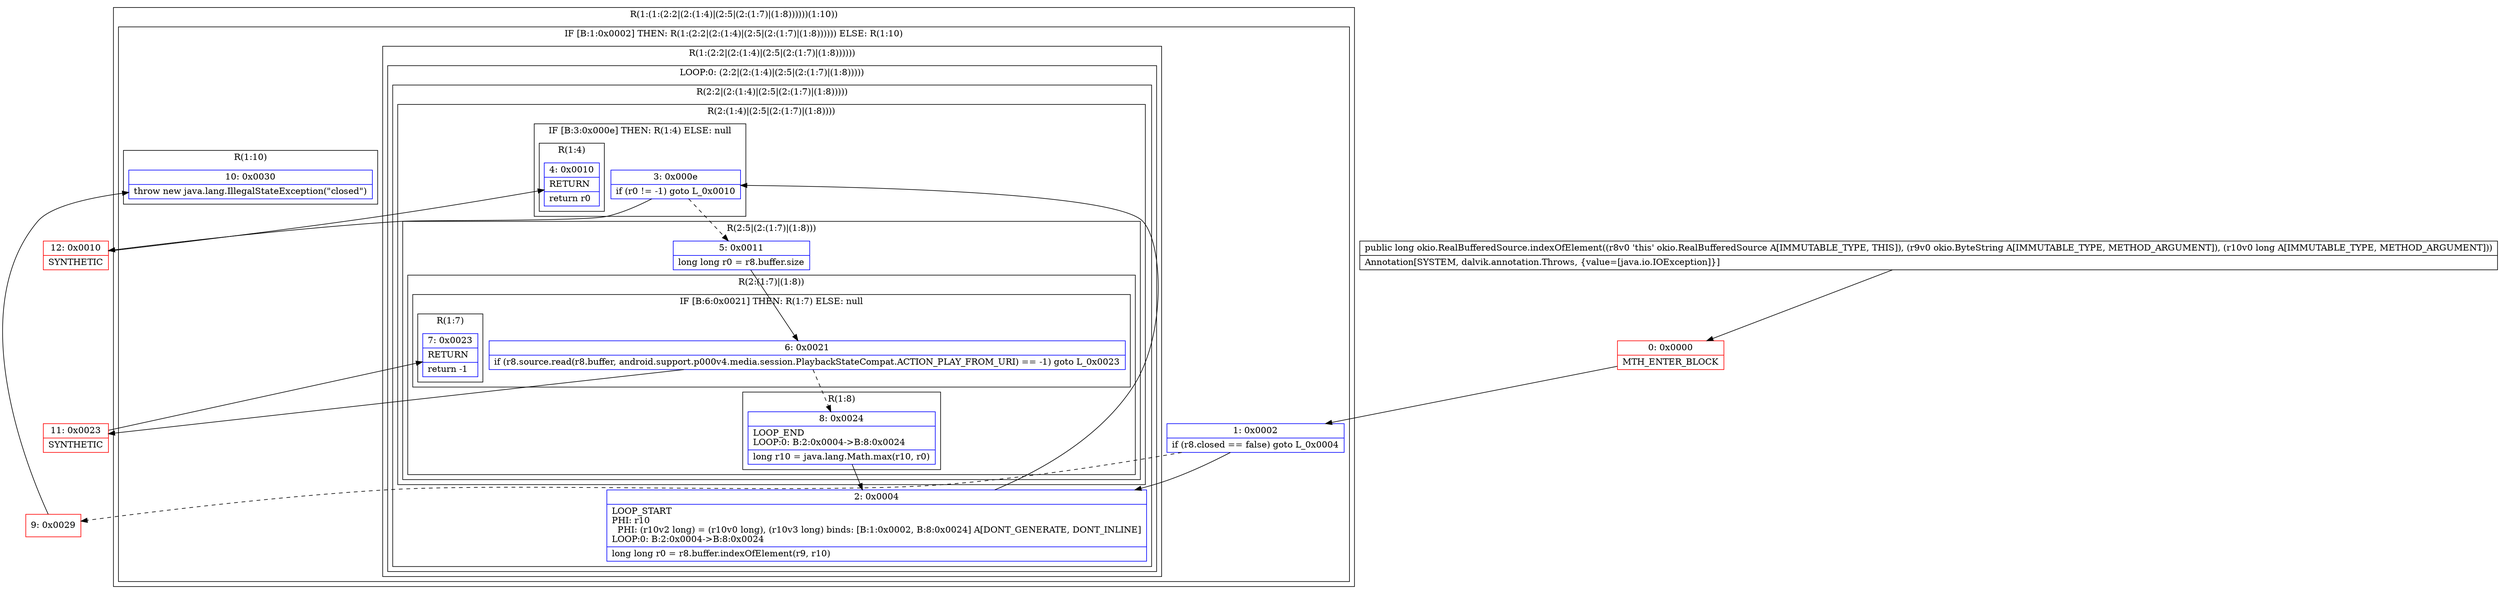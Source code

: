 digraph "CFG forokio.RealBufferedSource.indexOfElement(Lokio\/ByteString;J)J" {
subgraph cluster_Region_249720574 {
label = "R(1:(1:(2:2|(2:(1:4)|(2:5|(2:(1:7)|(1:8))))))(1:10))";
node [shape=record,color=blue];
subgraph cluster_IfRegion_1854965208 {
label = "IF [B:1:0x0002] THEN: R(1:(2:2|(2:(1:4)|(2:5|(2:(1:7)|(1:8)))))) ELSE: R(1:10)";
node [shape=record,color=blue];
Node_1 [shape=record,label="{1\:\ 0x0002|if (r8.closed == false) goto L_0x0004\l}"];
subgraph cluster_Region_1510753539 {
label = "R(1:(2:2|(2:(1:4)|(2:5|(2:(1:7)|(1:8))))))";
node [shape=record,color=blue];
subgraph cluster_LoopRegion_894561491 {
label = "LOOP:0: (2:2|(2:(1:4)|(2:5|(2:(1:7)|(1:8)))))";
node [shape=record,color=blue];
subgraph cluster_Region_1821311514 {
label = "R(2:2|(2:(1:4)|(2:5|(2:(1:7)|(1:8)))))";
node [shape=record,color=blue];
Node_2 [shape=record,label="{2\:\ 0x0004|LOOP_START\lPHI: r10 \l  PHI: (r10v2 long) = (r10v0 long), (r10v3 long) binds: [B:1:0x0002, B:8:0x0024] A[DONT_GENERATE, DONT_INLINE]\lLOOP:0: B:2:0x0004\-\>B:8:0x0024\l|long long r0 = r8.buffer.indexOfElement(r9, r10)\l}"];
subgraph cluster_Region_685367577 {
label = "R(2:(1:4)|(2:5|(2:(1:7)|(1:8))))";
node [shape=record,color=blue];
subgraph cluster_IfRegion_1208197616 {
label = "IF [B:3:0x000e] THEN: R(1:4) ELSE: null";
node [shape=record,color=blue];
Node_3 [shape=record,label="{3\:\ 0x000e|if (r0 != \-1) goto L_0x0010\l}"];
subgraph cluster_Region_1177328502 {
label = "R(1:4)";
node [shape=record,color=blue];
Node_4 [shape=record,label="{4\:\ 0x0010|RETURN\l|return r0\l}"];
}
}
subgraph cluster_Region_196109201 {
label = "R(2:5|(2:(1:7)|(1:8)))";
node [shape=record,color=blue];
Node_5 [shape=record,label="{5\:\ 0x0011|long long r0 = r8.buffer.size\l}"];
subgraph cluster_Region_1116544927 {
label = "R(2:(1:7)|(1:8))";
node [shape=record,color=blue];
subgraph cluster_IfRegion_2056355472 {
label = "IF [B:6:0x0021] THEN: R(1:7) ELSE: null";
node [shape=record,color=blue];
Node_6 [shape=record,label="{6\:\ 0x0021|if (r8.source.read(r8.buffer, android.support.p000v4.media.session.PlaybackStateCompat.ACTION_PLAY_FROM_URI) == \-1) goto L_0x0023\l}"];
subgraph cluster_Region_1075585637 {
label = "R(1:7)";
node [shape=record,color=blue];
Node_7 [shape=record,label="{7\:\ 0x0023|RETURN\l|return \-1\l}"];
}
}
subgraph cluster_Region_523972399 {
label = "R(1:8)";
node [shape=record,color=blue];
Node_8 [shape=record,label="{8\:\ 0x0024|LOOP_END\lLOOP:0: B:2:0x0004\-\>B:8:0x0024\l|long r10 = java.lang.Math.max(r10, r0)\l}"];
}
}
}
}
}
}
}
subgraph cluster_Region_657117782 {
label = "R(1:10)";
node [shape=record,color=blue];
Node_10 [shape=record,label="{10\:\ 0x0030|throw new java.lang.IllegalStateException(\"closed\")\l}"];
}
}
}
Node_0 [shape=record,color=red,label="{0\:\ 0x0000|MTH_ENTER_BLOCK\l}"];
Node_9 [shape=record,color=red,label="{9\:\ 0x0029}"];
Node_11 [shape=record,color=red,label="{11\:\ 0x0023|SYNTHETIC\l}"];
Node_12 [shape=record,color=red,label="{12\:\ 0x0010|SYNTHETIC\l}"];
MethodNode[shape=record,label="{public long okio.RealBufferedSource.indexOfElement((r8v0 'this' okio.RealBufferedSource A[IMMUTABLE_TYPE, THIS]), (r9v0 okio.ByteString A[IMMUTABLE_TYPE, METHOD_ARGUMENT]), (r10v0 long A[IMMUTABLE_TYPE, METHOD_ARGUMENT]))  | Annotation[SYSTEM, dalvik.annotation.Throws, \{value=[java.io.IOException]\}]\l}"];
MethodNode -> Node_0;
Node_1 -> Node_2;
Node_1 -> Node_9[style=dashed];
Node_2 -> Node_3;
Node_3 -> Node_5[style=dashed];
Node_3 -> Node_12;
Node_5 -> Node_6;
Node_6 -> Node_8[style=dashed];
Node_6 -> Node_11;
Node_8 -> Node_2;
Node_0 -> Node_1;
Node_9 -> Node_10;
Node_11 -> Node_7;
Node_12 -> Node_4;
}


